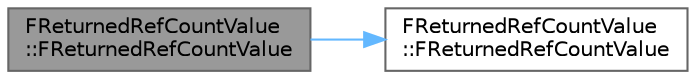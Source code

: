 digraph "FReturnedRefCountValue::FReturnedRefCountValue"
{
 // INTERACTIVE_SVG=YES
 // LATEX_PDF_SIZE
  bgcolor="transparent";
  edge [fontname=Helvetica,fontsize=10,labelfontname=Helvetica,labelfontsize=10];
  node [fontname=Helvetica,fontsize=10,shape=box,height=0.2,width=0.4];
  rankdir="LR";
  Node1 [id="Node000001",label="FReturnedRefCountValue\l::FReturnedRefCountValue",height=0.2,width=0.4,color="gray40", fillcolor="grey60", style="filled", fontcolor="black",tooltip=" "];
  Node1 -> Node2 [id="edge1_Node000001_Node000002",color="steelblue1",style="solid",tooltip=" "];
  Node2 [id="Node000002",label="FReturnedRefCountValue\l::FReturnedRefCountValue",height=0.2,width=0.4,color="grey40", fillcolor="white", style="filled",URL="$d3/ddb/structFReturnedRefCountValue.html#ab8468592f37444cebaeff85c3f83c3ce",tooltip=" "];
}
